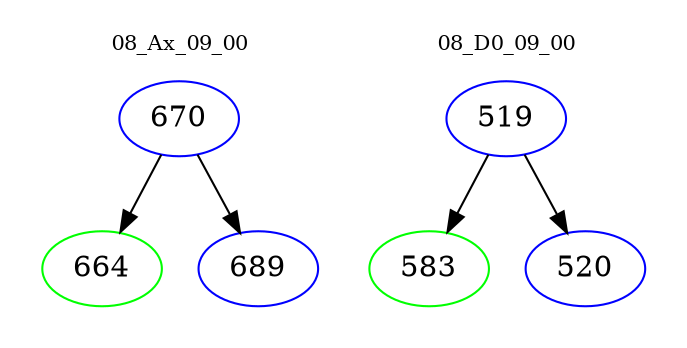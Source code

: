 digraph{
subgraph cluster_0 {
color = white
label = "08_Ax_09_00";
fontsize=10;
T0_670 [label="670", color="blue"]
T0_670 -> T0_664 [color="black"]
T0_664 [label="664", color="green"]
T0_670 -> T0_689 [color="black"]
T0_689 [label="689", color="blue"]
}
subgraph cluster_1 {
color = white
label = "08_D0_09_00";
fontsize=10;
T1_519 [label="519", color="blue"]
T1_519 -> T1_583 [color="black"]
T1_583 [label="583", color="green"]
T1_519 -> T1_520 [color="black"]
T1_520 [label="520", color="blue"]
}
}
